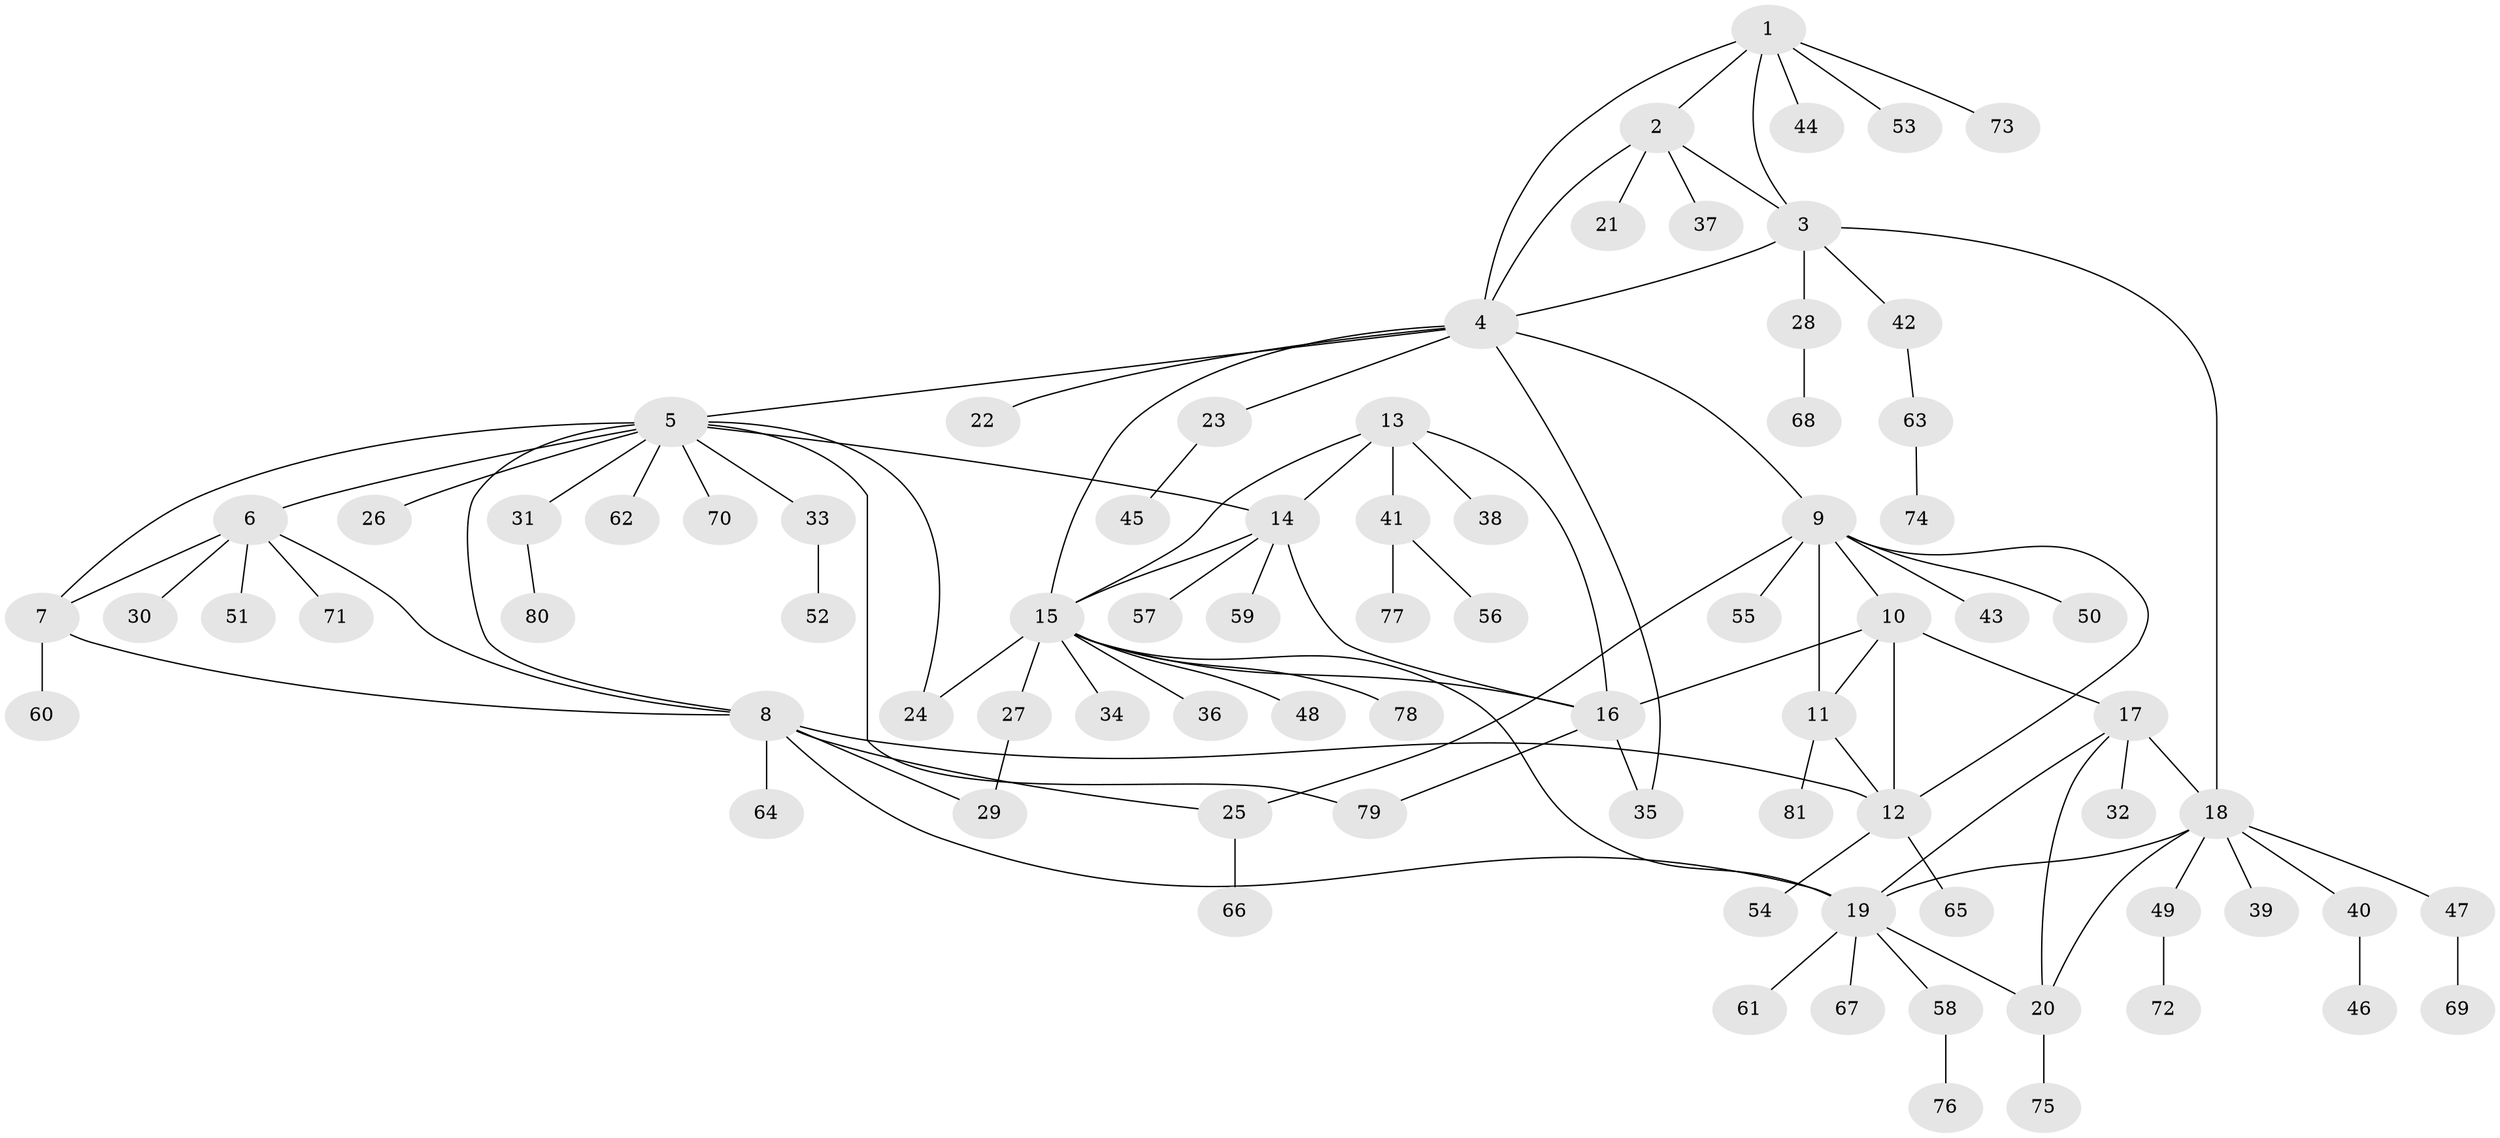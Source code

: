 // coarse degree distribution, {4: 0.0975609756097561, 3: 0.07317073170731707, 6: 0.04878048780487805, 8: 0.024390243902439025, 10: 0.024390243902439025, 7: 0.0975609756097561, 9: 0.024390243902439025, 5: 0.024390243902439025, 1: 0.4634146341463415, 2: 0.12195121951219512}
// Generated by graph-tools (version 1.1) at 2025/52/03/04/25 22:52:42]
// undirected, 81 vertices, 106 edges
graph export_dot {
  node [color=gray90,style=filled];
  1;
  2;
  3;
  4;
  5;
  6;
  7;
  8;
  9;
  10;
  11;
  12;
  13;
  14;
  15;
  16;
  17;
  18;
  19;
  20;
  21;
  22;
  23;
  24;
  25;
  26;
  27;
  28;
  29;
  30;
  31;
  32;
  33;
  34;
  35;
  36;
  37;
  38;
  39;
  40;
  41;
  42;
  43;
  44;
  45;
  46;
  47;
  48;
  49;
  50;
  51;
  52;
  53;
  54;
  55;
  56;
  57;
  58;
  59;
  60;
  61;
  62;
  63;
  64;
  65;
  66;
  67;
  68;
  69;
  70;
  71;
  72;
  73;
  74;
  75;
  76;
  77;
  78;
  79;
  80;
  81;
  1 -- 2;
  1 -- 3;
  1 -- 4;
  1 -- 44;
  1 -- 53;
  1 -- 73;
  2 -- 3;
  2 -- 4;
  2 -- 21;
  2 -- 37;
  3 -- 4;
  3 -- 18;
  3 -- 28;
  3 -- 42;
  4 -- 5;
  4 -- 9;
  4 -- 15;
  4 -- 22;
  4 -- 23;
  4 -- 35;
  5 -- 6;
  5 -- 7;
  5 -- 8;
  5 -- 14;
  5 -- 24;
  5 -- 26;
  5 -- 31;
  5 -- 33;
  5 -- 62;
  5 -- 70;
  5 -- 79;
  6 -- 7;
  6 -- 8;
  6 -- 30;
  6 -- 51;
  6 -- 71;
  7 -- 8;
  7 -- 60;
  8 -- 12;
  8 -- 19;
  8 -- 25;
  8 -- 29;
  8 -- 64;
  9 -- 10;
  9 -- 11;
  9 -- 12;
  9 -- 25;
  9 -- 43;
  9 -- 50;
  9 -- 55;
  10 -- 11;
  10 -- 12;
  10 -- 16;
  10 -- 17;
  11 -- 12;
  11 -- 81;
  12 -- 54;
  12 -- 65;
  13 -- 14;
  13 -- 15;
  13 -- 16;
  13 -- 38;
  13 -- 41;
  14 -- 15;
  14 -- 16;
  14 -- 57;
  14 -- 59;
  15 -- 16;
  15 -- 19;
  15 -- 24;
  15 -- 27;
  15 -- 34;
  15 -- 36;
  15 -- 48;
  15 -- 78;
  16 -- 35;
  16 -- 79;
  17 -- 18;
  17 -- 19;
  17 -- 20;
  17 -- 32;
  18 -- 19;
  18 -- 20;
  18 -- 39;
  18 -- 40;
  18 -- 47;
  18 -- 49;
  19 -- 20;
  19 -- 58;
  19 -- 61;
  19 -- 67;
  20 -- 75;
  23 -- 45;
  25 -- 66;
  27 -- 29;
  28 -- 68;
  31 -- 80;
  33 -- 52;
  40 -- 46;
  41 -- 56;
  41 -- 77;
  42 -- 63;
  47 -- 69;
  49 -- 72;
  58 -- 76;
  63 -- 74;
}
